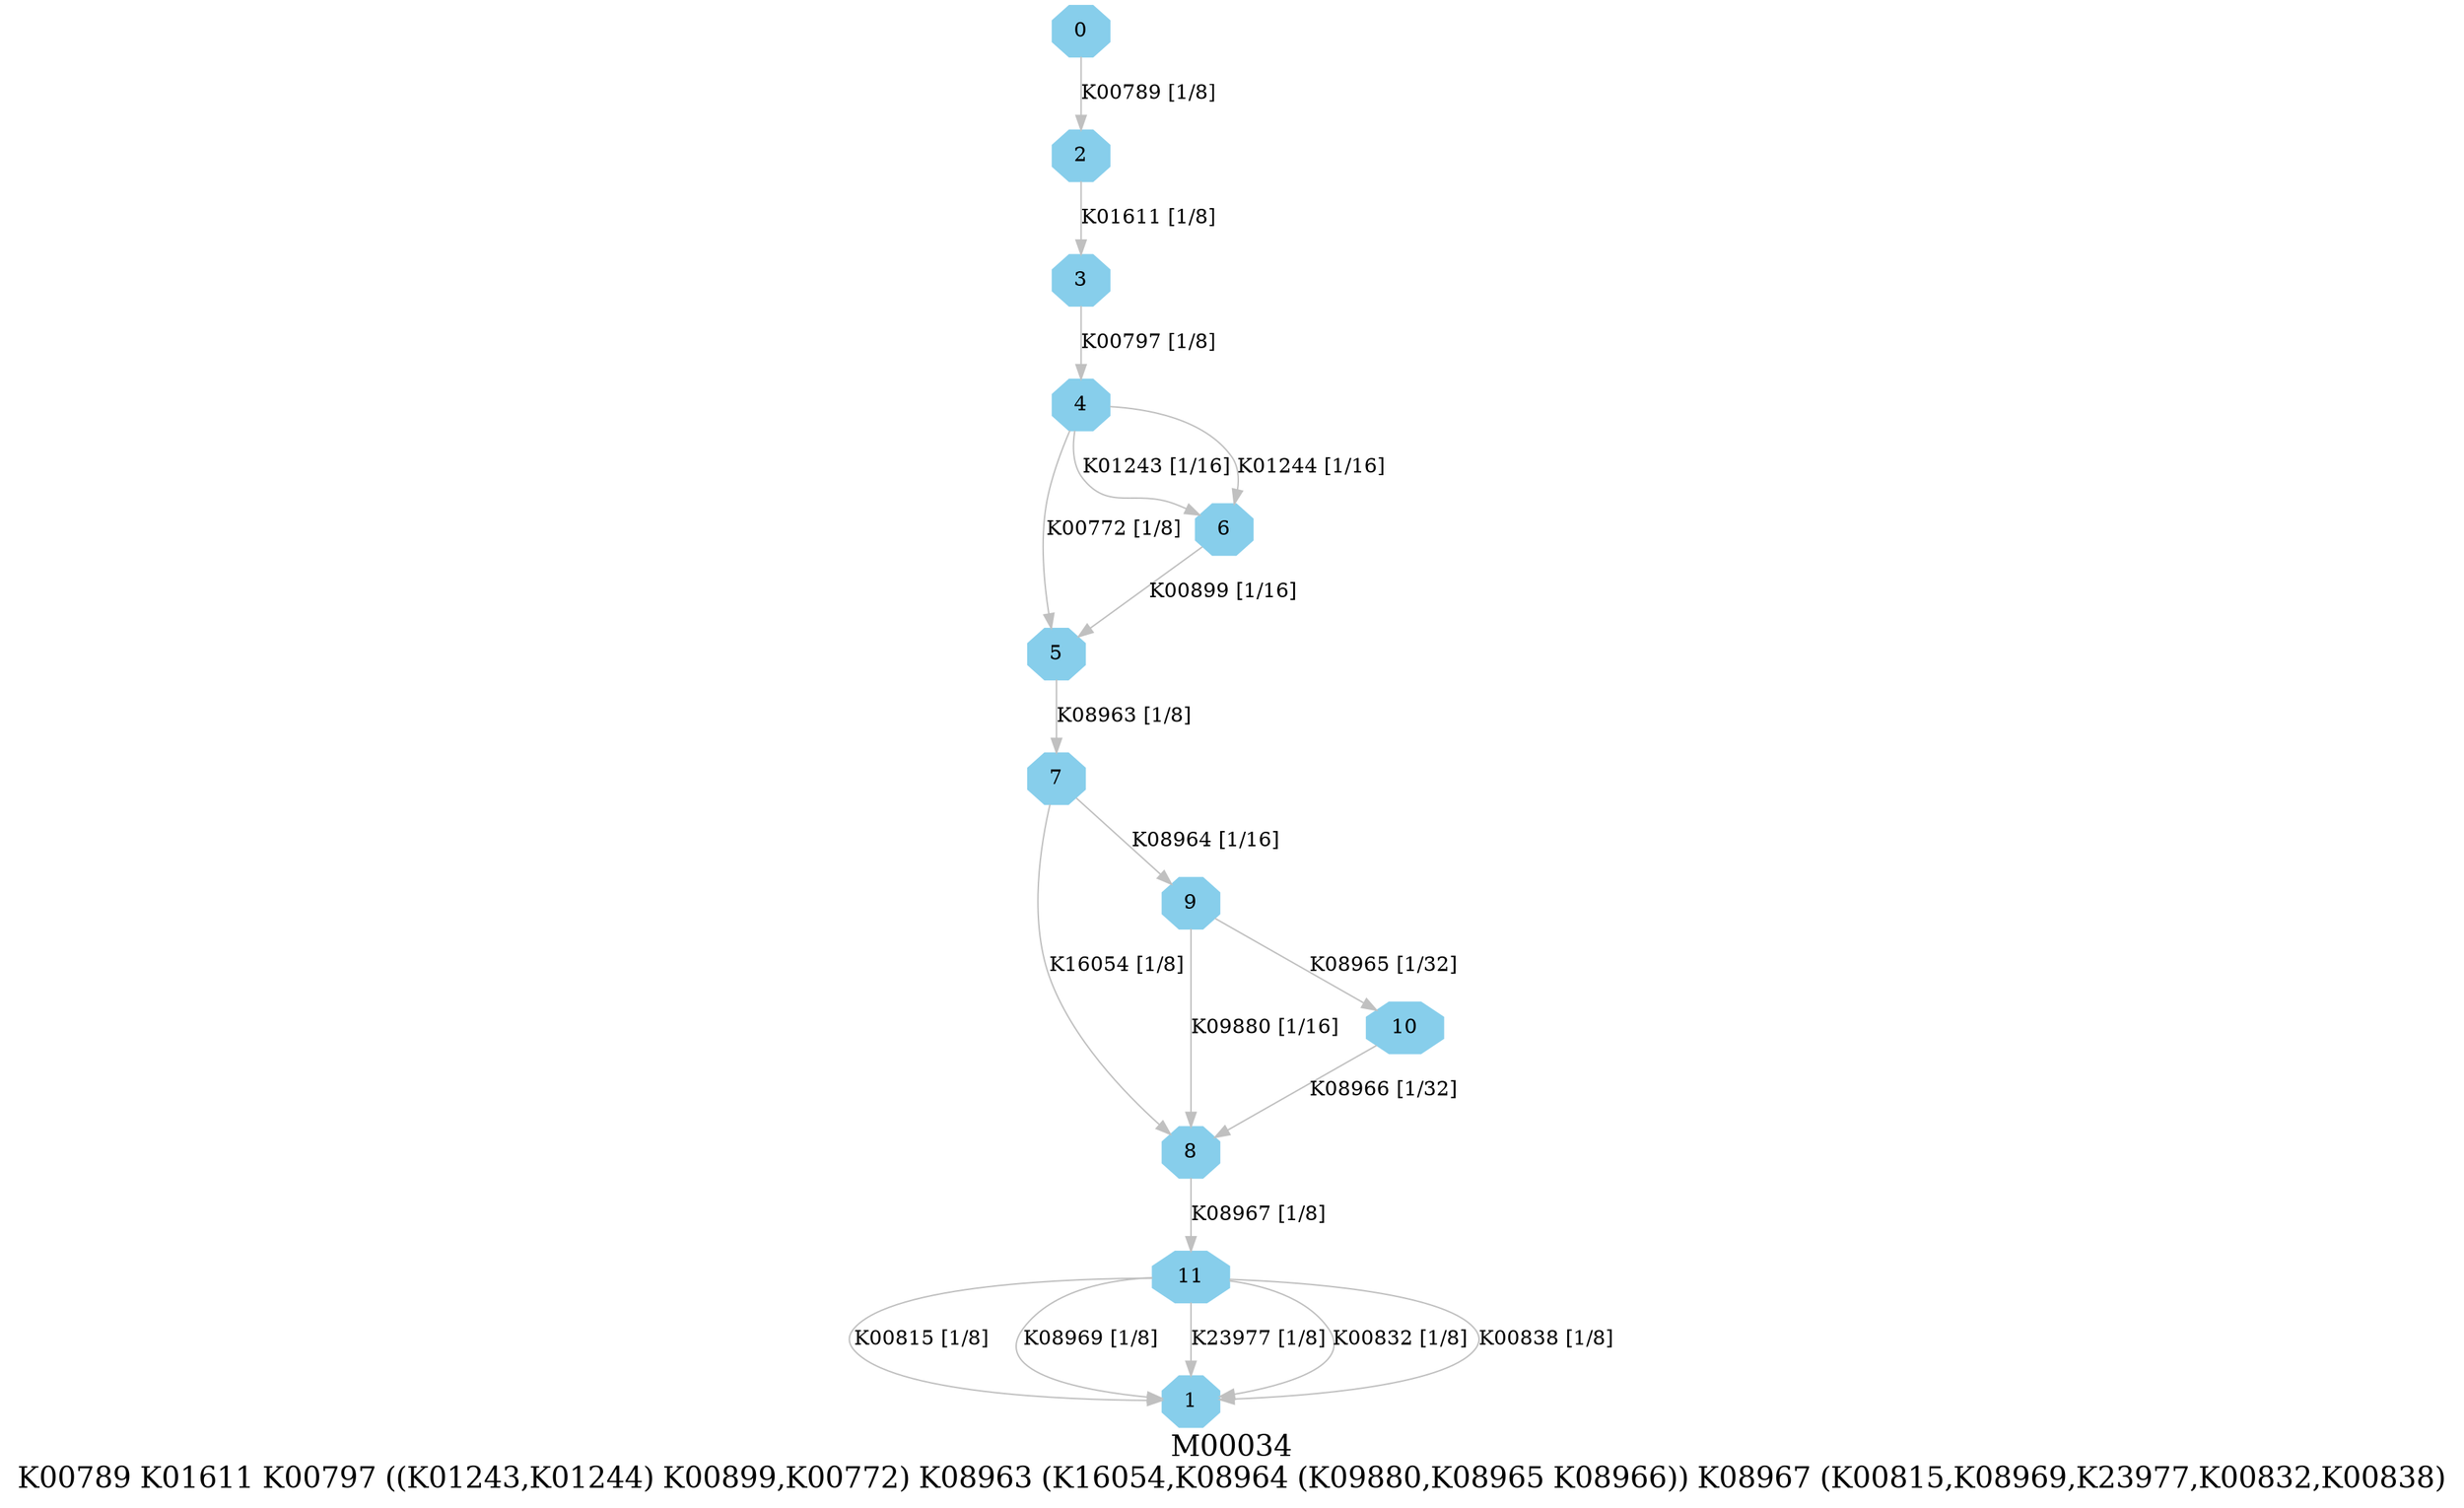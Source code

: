 digraph G {
graph [label="M00034
K00789 K01611 K00797 ((K01243,K01244) K00899,K00772) K08963 (K16054,K08964 (K09880,K08965 K08966)) K08967 (K00815,K08969,K23977,K00832,K00838)",fontsize=20];
node [shape=box,style=filled];
edge [len=3,color=grey];
{node [width=.3,height=.3,shape=octagon,style=filled,color=skyblue] 0 1 2 3 4 5 6 7 8 9 10 11 }
0 -> 2 [label="K00789 [1/8]"];
2 -> 3 [label="K01611 [1/8]"];
3 -> 4 [label="K00797 [1/8]"];
4 -> 6 [label="K01243 [1/16]"];
4 -> 6 [label="K01244 [1/16]"];
4 -> 5 [label="K00772 [1/8]"];
5 -> 7 [label="K08963 [1/8]"];
6 -> 5 [label="K00899 [1/16]"];
7 -> 8 [label="K16054 [1/8]"];
7 -> 9 [label="K08964 [1/16]"];
8 -> 11 [label="K08967 [1/8]"];
9 -> 8 [label="K09880 [1/16]"];
9 -> 10 [label="K08965 [1/32]"];
10 -> 8 [label="K08966 [1/32]"];
11 -> 1 [label="K00815 [1/8]"];
11 -> 1 [label="K08969 [1/8]"];
11 -> 1 [label="K23977 [1/8]"];
11 -> 1 [label="K00832 [1/8]"];
11 -> 1 [label="K00838 [1/8]"];
}